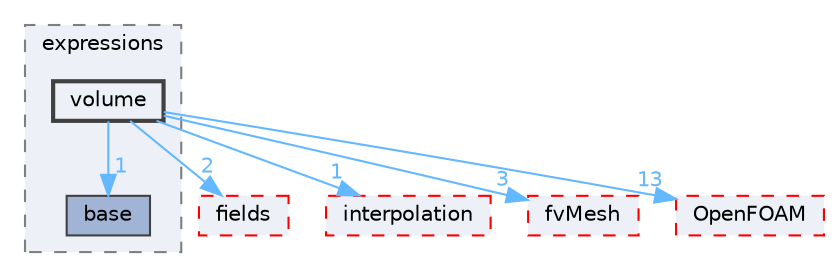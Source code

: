 digraph "src/finiteVolume/expressions/volume"
{
 // LATEX_PDF_SIZE
  bgcolor="transparent";
  edge [fontname=Helvetica,fontsize=10,labelfontname=Helvetica,labelfontsize=10];
  node [fontname=Helvetica,fontsize=10,shape=box,height=0.2,width=0.4];
  compound=true
  subgraph clusterdir_f31eeeddb3b7313615d9fc5a30556efd {
    graph [ bgcolor="#edf0f7", pencolor="grey50", label="expressions", fontname=Helvetica,fontsize=10 style="filled,dashed", URL="dir_f31eeeddb3b7313615d9fc5a30556efd.html",tooltip=""]
  dir_ceaa76c844d1e3fb89058c70cb569b5f [label="base", fillcolor="#a2b4d6", color="grey25", style="filled", URL="dir_ceaa76c844d1e3fb89058c70cb569b5f.html",tooltip=""];
  dir_96bbb14c733eb15f9e92bddf1243c468 [label="volume", fillcolor="#edf0f7", color="grey25", style="filled,bold", URL="dir_96bbb14c733eb15f9e92bddf1243c468.html",tooltip=""];
  }
  dir_25ab4a83a983f7bb7a38b7f63bb141b7 [label="fields", fillcolor="#edf0f7", color="red", style="filled,dashed", URL="dir_25ab4a83a983f7bb7a38b7f63bb141b7.html",tooltip=""];
  dir_a586eb954e2e5e74ecf6fe95a2457777 [label="interpolation", fillcolor="#edf0f7", color="red", style="filled,dashed", URL="dir_a586eb954e2e5e74ecf6fe95a2457777.html",tooltip=""];
  dir_c382fa095c9c33d8673c0dd60aaef275 [label="fvMesh", fillcolor="#edf0f7", color="red", style="filled,dashed", URL="dir_c382fa095c9c33d8673c0dd60aaef275.html",tooltip=""];
  dir_c5473ff19b20e6ec4dfe5c310b3778a8 [label="OpenFOAM", fillcolor="#edf0f7", color="red", style="filled,dashed", URL="dir_c5473ff19b20e6ec4dfe5c310b3778a8.html",tooltip=""];
  dir_96bbb14c733eb15f9e92bddf1243c468->dir_25ab4a83a983f7bb7a38b7f63bb141b7 [headlabel="2", labeldistance=1.5 headhref="dir_004303_001332.html" href="dir_004303_001332.html" color="steelblue1" fontcolor="steelblue1"];
  dir_96bbb14c733eb15f9e92bddf1243c468->dir_a586eb954e2e5e74ecf6fe95a2457777 [headlabel="1", labeldistance=1.5 headhref="dir_004303_001923.html" href="dir_004303_001923.html" color="steelblue1" fontcolor="steelblue1"];
  dir_96bbb14c733eb15f9e92bddf1243c468->dir_c382fa095c9c33d8673c0dd60aaef275 [headlabel="3", labeldistance=1.5 headhref="dir_004303_001544.html" href="dir_004303_001544.html" color="steelblue1" fontcolor="steelblue1"];
  dir_96bbb14c733eb15f9e92bddf1243c468->dir_c5473ff19b20e6ec4dfe5c310b3778a8 [headlabel="13", labeldistance=1.5 headhref="dir_004303_002695.html" href="dir_004303_002695.html" color="steelblue1" fontcolor="steelblue1"];
  dir_96bbb14c733eb15f9e92bddf1243c468->dir_ceaa76c844d1e3fb89058c70cb569b5f [headlabel="1", labeldistance=1.5 headhref="dir_004303_000194.html" href="dir_004303_000194.html" color="steelblue1" fontcolor="steelblue1"];
}

